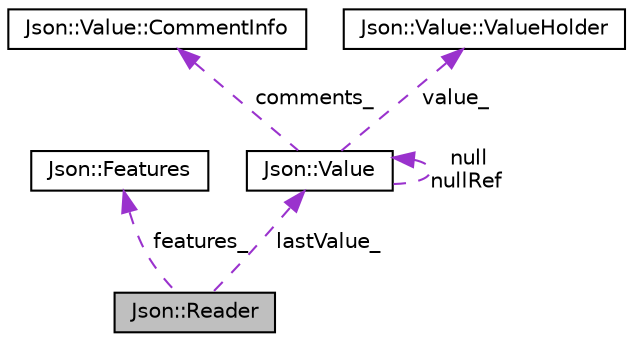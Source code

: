 digraph "Json::Reader"
{
 // LATEX_PDF_SIZE
  edge [fontname="Helvetica",fontsize="10",labelfontname="Helvetica",labelfontsize="10"];
  node [fontname="Helvetica",fontsize="10",shape=record];
  Node1 [label="Json::Reader",height=0.2,width=0.4,color="black", fillcolor="grey75", style="filled", fontcolor="black",tooltip="Unserialize a JSON document into a Value."];
  Node2 -> Node1 [dir="back",color="darkorchid3",fontsize="10",style="dashed",label=" features_" ,fontname="Helvetica"];
  Node2 [label="Json::Features",height=0.2,width=0.4,color="black", fillcolor="white", style="filled",URL="$class_json_1_1_features.html",tooltip="Configuration passed to reader and writer. This configuration object can be used to force the Reader ..."];
  Node3 -> Node1 [dir="back",color="darkorchid3",fontsize="10",style="dashed",label=" lastValue_" ,fontname="Helvetica"];
  Node3 [label="Json::Value",height=0.2,width=0.4,color="black", fillcolor="white", style="filled",URL="$class_json_1_1_value.html",tooltip="Represents a JSON value."];
  Node3 -> Node3 [dir="back",color="darkorchid3",fontsize="10",style="dashed",label=" null\nnullRef" ,fontname="Helvetica"];
  Node4 -> Node3 [dir="back",color="darkorchid3",fontsize="10",style="dashed",label=" comments_" ,fontname="Helvetica"];
  Node4 [label="Json::Value::CommentInfo",height=0.2,width=0.4,color="black", fillcolor="white", style="filled",URL="$struct_json_1_1_value_1_1_comment_info.html",tooltip=" "];
  Node5 -> Node3 [dir="back",color="darkorchid3",fontsize="10",style="dashed",label=" value_" ,fontname="Helvetica"];
  Node5 [label="Json::Value::ValueHolder",height=0.2,width=0.4,color="black", fillcolor="white", style="filled",URL="$union_json_1_1_value_1_1_value_holder.html",tooltip=" "];
}

